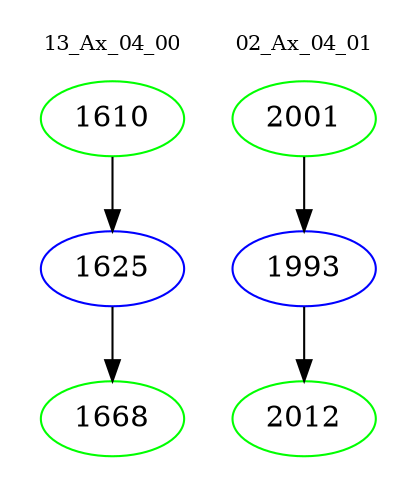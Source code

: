 digraph{
subgraph cluster_0 {
color = white
label = "13_Ax_04_00";
fontsize=10;
T0_1610 [label="1610", color="green"]
T0_1610 -> T0_1625 [color="black"]
T0_1625 [label="1625", color="blue"]
T0_1625 -> T0_1668 [color="black"]
T0_1668 [label="1668", color="green"]
}
subgraph cluster_1 {
color = white
label = "02_Ax_04_01";
fontsize=10;
T1_2001 [label="2001", color="green"]
T1_2001 -> T1_1993 [color="black"]
T1_1993 [label="1993", color="blue"]
T1_1993 -> T1_2012 [color="black"]
T1_2012 [label="2012", color="green"]
}
}
